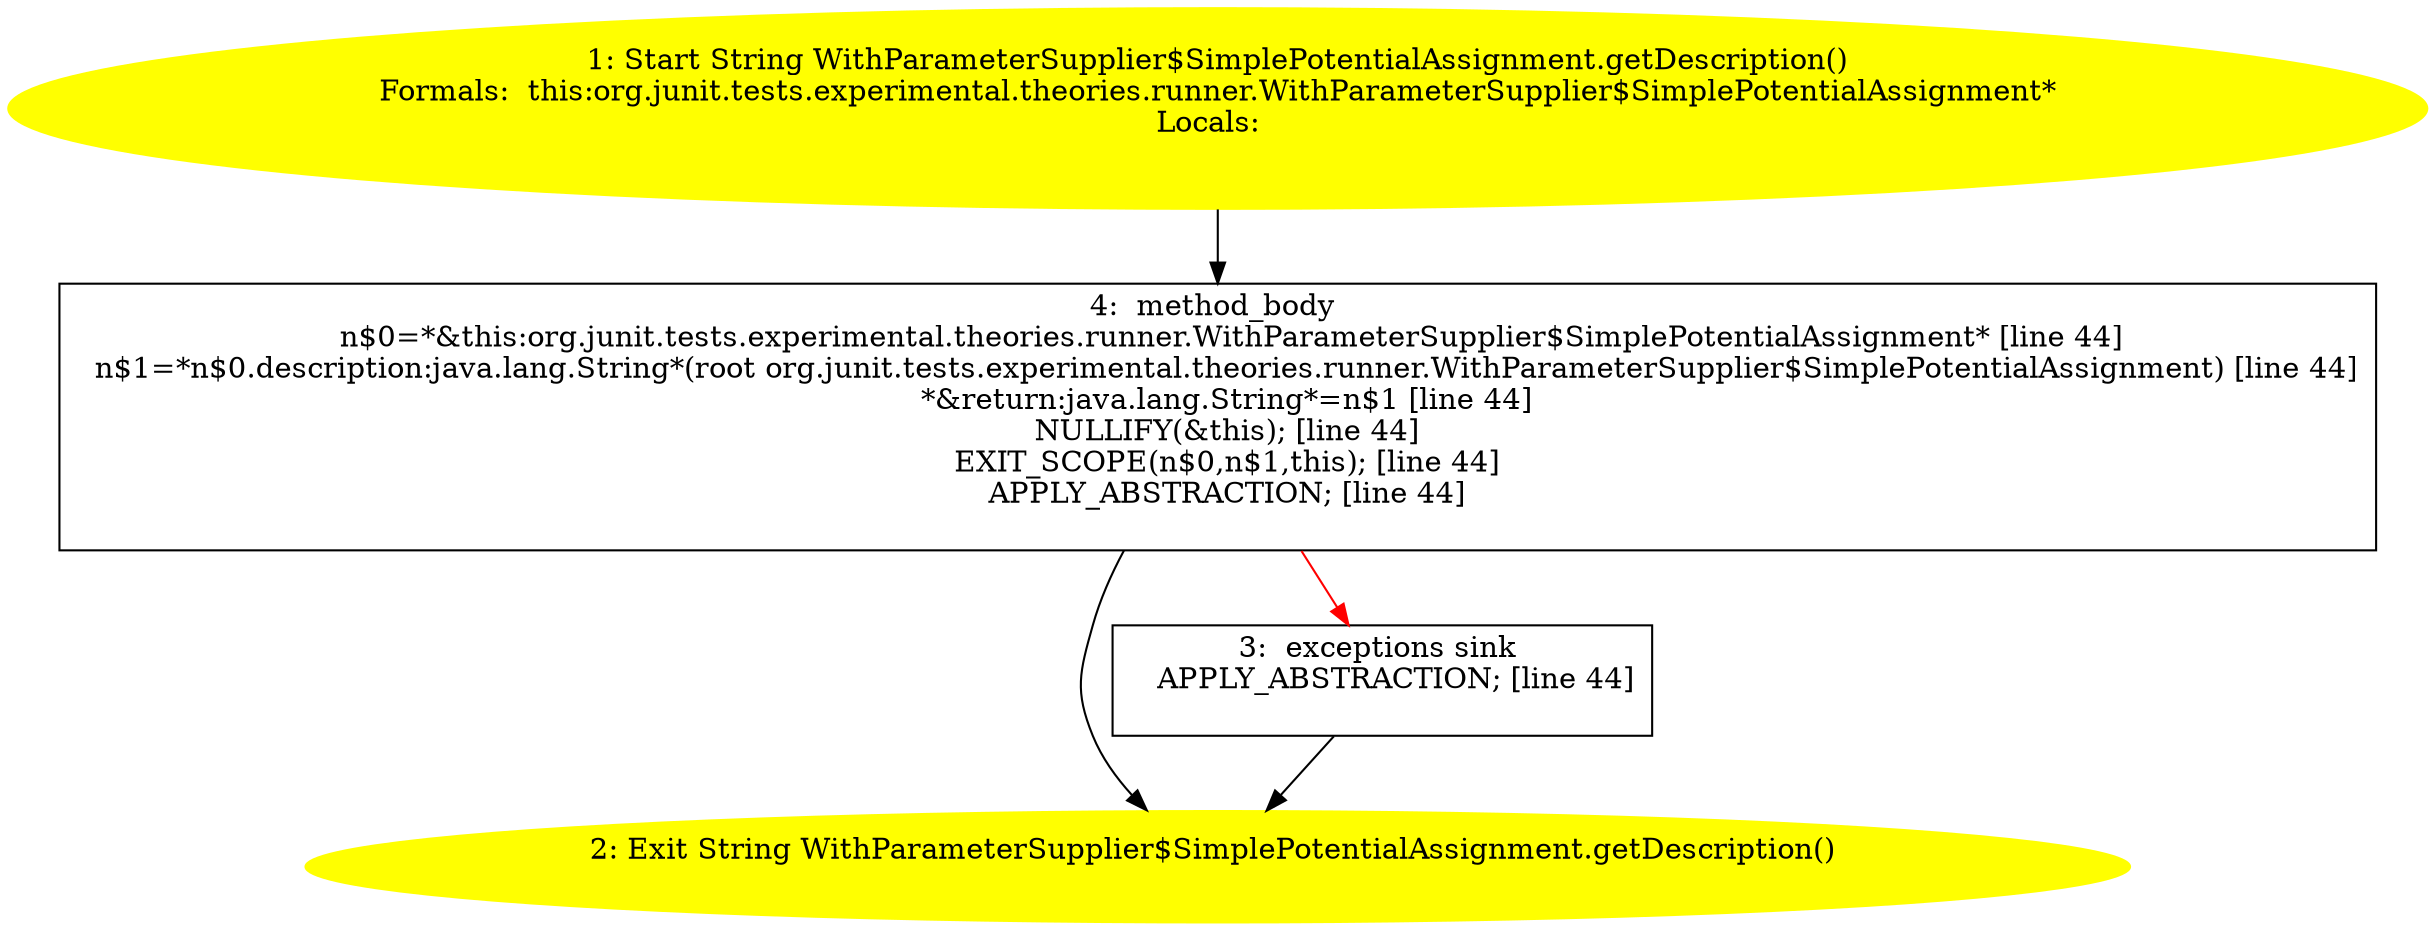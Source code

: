 /* @generated */
digraph cfg {
"org.junit.tests.experimental.theories.runner.WithParameterSupplier$SimplePotentialAssignment.getDesc.c9e01681687d5079f74aecae41b20e1b_1" [label="1: Start String WithParameterSupplier$SimplePotentialAssignment.getDescription()\nFormals:  this:org.junit.tests.experimental.theories.runner.WithParameterSupplier$SimplePotentialAssignment*\nLocals:  \n  " color=yellow style=filled]
	

	 "org.junit.tests.experimental.theories.runner.WithParameterSupplier$SimplePotentialAssignment.getDesc.c9e01681687d5079f74aecae41b20e1b_1" -> "org.junit.tests.experimental.theories.runner.WithParameterSupplier$SimplePotentialAssignment.getDesc.c9e01681687d5079f74aecae41b20e1b_4" ;
"org.junit.tests.experimental.theories.runner.WithParameterSupplier$SimplePotentialAssignment.getDesc.c9e01681687d5079f74aecae41b20e1b_2" [label="2: Exit String WithParameterSupplier$SimplePotentialAssignment.getDescription() \n  " color=yellow style=filled]
	

"org.junit.tests.experimental.theories.runner.WithParameterSupplier$SimplePotentialAssignment.getDesc.c9e01681687d5079f74aecae41b20e1b_3" [label="3:  exceptions sink \n   APPLY_ABSTRACTION; [line 44]\n " shape="box"]
	

	 "org.junit.tests.experimental.theories.runner.WithParameterSupplier$SimplePotentialAssignment.getDesc.c9e01681687d5079f74aecae41b20e1b_3" -> "org.junit.tests.experimental.theories.runner.WithParameterSupplier$SimplePotentialAssignment.getDesc.c9e01681687d5079f74aecae41b20e1b_2" ;
"org.junit.tests.experimental.theories.runner.WithParameterSupplier$SimplePotentialAssignment.getDesc.c9e01681687d5079f74aecae41b20e1b_4" [label="4:  method_body \n   n$0=*&this:org.junit.tests.experimental.theories.runner.WithParameterSupplier$SimplePotentialAssignment* [line 44]\n  n$1=*n$0.description:java.lang.String*(root org.junit.tests.experimental.theories.runner.WithParameterSupplier$SimplePotentialAssignment) [line 44]\n  *&return:java.lang.String*=n$1 [line 44]\n  NULLIFY(&this); [line 44]\n  EXIT_SCOPE(n$0,n$1,this); [line 44]\n  APPLY_ABSTRACTION; [line 44]\n " shape="box"]
	

	 "org.junit.tests.experimental.theories.runner.WithParameterSupplier$SimplePotentialAssignment.getDesc.c9e01681687d5079f74aecae41b20e1b_4" -> "org.junit.tests.experimental.theories.runner.WithParameterSupplier$SimplePotentialAssignment.getDesc.c9e01681687d5079f74aecae41b20e1b_2" ;
	 "org.junit.tests.experimental.theories.runner.WithParameterSupplier$SimplePotentialAssignment.getDesc.c9e01681687d5079f74aecae41b20e1b_4" -> "org.junit.tests.experimental.theories.runner.WithParameterSupplier$SimplePotentialAssignment.getDesc.c9e01681687d5079f74aecae41b20e1b_3" [color="red" ];
}
